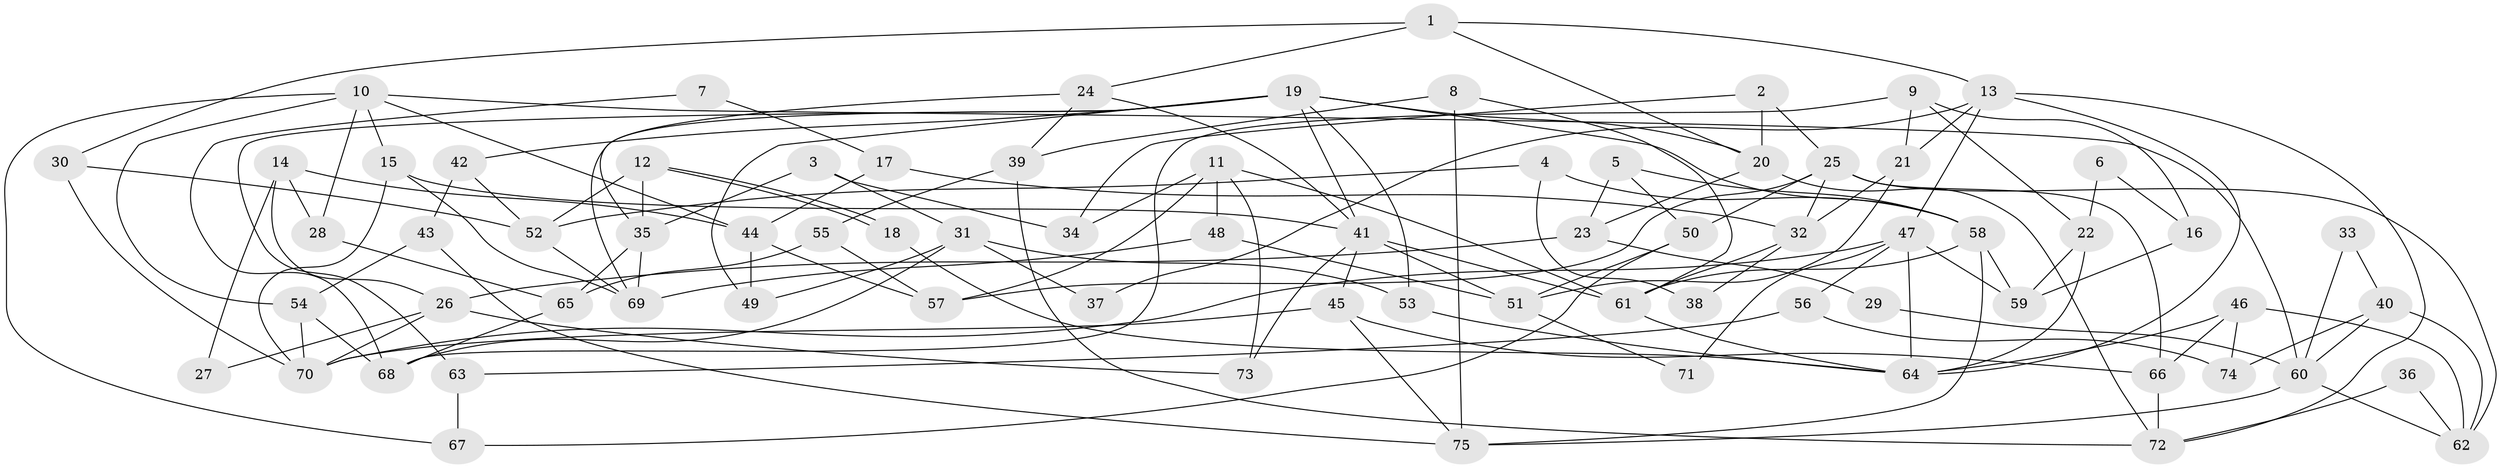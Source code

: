// Generated by graph-tools (version 1.1) at 2025/11/02/27/25 16:11:20]
// undirected, 75 vertices, 150 edges
graph export_dot {
graph [start="1"]
  node [color=gray90,style=filled];
  1;
  2;
  3;
  4;
  5;
  6;
  7;
  8;
  9;
  10;
  11;
  12;
  13;
  14;
  15;
  16;
  17;
  18;
  19;
  20;
  21;
  22;
  23;
  24;
  25;
  26;
  27;
  28;
  29;
  30;
  31;
  32;
  33;
  34;
  35;
  36;
  37;
  38;
  39;
  40;
  41;
  42;
  43;
  44;
  45;
  46;
  47;
  48;
  49;
  50;
  51;
  52;
  53;
  54;
  55;
  56;
  57;
  58;
  59;
  60;
  61;
  62;
  63;
  64;
  65;
  66;
  67;
  68;
  69;
  70;
  71;
  72;
  73;
  74;
  75;
  1 -- 30;
  1 -- 13;
  1 -- 20;
  1 -- 24;
  2 -- 25;
  2 -- 20;
  2 -- 34;
  3 -- 34;
  3 -- 35;
  3 -- 31;
  4 -- 58;
  4 -- 52;
  4 -- 38;
  5 -- 50;
  5 -- 58;
  5 -- 23;
  6 -- 16;
  6 -- 22;
  7 -- 68;
  7 -- 17;
  8 -- 75;
  8 -- 61;
  8 -- 39;
  9 -- 68;
  9 -- 22;
  9 -- 16;
  9 -- 21;
  10 -- 15;
  10 -- 54;
  10 -- 28;
  10 -- 44;
  10 -- 60;
  10 -- 67;
  11 -- 61;
  11 -- 57;
  11 -- 34;
  11 -- 48;
  11 -- 73;
  12 -- 18;
  12 -- 18;
  12 -- 35;
  12 -- 52;
  13 -- 21;
  13 -- 64;
  13 -- 37;
  13 -- 47;
  13 -- 72;
  14 -- 44;
  14 -- 26;
  14 -- 27;
  14 -- 28;
  15 -- 70;
  15 -- 41;
  15 -- 69;
  16 -- 59;
  17 -- 32;
  17 -- 44;
  18 -- 64;
  19 -- 41;
  19 -- 53;
  19 -- 20;
  19 -- 42;
  19 -- 49;
  19 -- 58;
  19 -- 63;
  19 -- 69;
  20 -- 23;
  20 -- 72;
  21 -- 51;
  21 -- 32;
  22 -- 64;
  22 -- 59;
  23 -- 26;
  23 -- 29;
  24 -- 39;
  24 -- 35;
  24 -- 41;
  25 -- 66;
  25 -- 57;
  25 -- 32;
  25 -- 50;
  25 -- 62;
  26 -- 73;
  26 -- 27;
  26 -- 70;
  28 -- 65;
  29 -- 60;
  30 -- 52;
  30 -- 70;
  31 -- 68;
  31 -- 37;
  31 -- 49;
  31 -- 53;
  32 -- 38;
  32 -- 61;
  33 -- 40;
  33 -- 60;
  35 -- 69;
  35 -- 65;
  36 -- 62;
  36 -- 72;
  39 -- 72;
  39 -- 55;
  40 -- 74;
  40 -- 60;
  40 -- 62;
  41 -- 61;
  41 -- 45;
  41 -- 51;
  41 -- 73;
  42 -- 52;
  42 -- 43;
  43 -- 75;
  43 -- 54;
  44 -- 49;
  44 -- 57;
  45 -- 66;
  45 -- 70;
  45 -- 75;
  46 -- 62;
  46 -- 64;
  46 -- 66;
  46 -- 74;
  47 -- 70;
  47 -- 56;
  47 -- 59;
  47 -- 64;
  47 -- 71;
  48 -- 69;
  48 -- 51;
  50 -- 51;
  50 -- 67;
  51 -- 71;
  52 -- 69;
  53 -- 64;
  54 -- 70;
  54 -- 68;
  55 -- 65;
  55 -- 57;
  56 -- 63;
  56 -- 74;
  58 -- 75;
  58 -- 59;
  58 -- 61;
  60 -- 62;
  60 -- 75;
  61 -- 64;
  63 -- 67;
  65 -- 68;
  66 -- 72;
}
